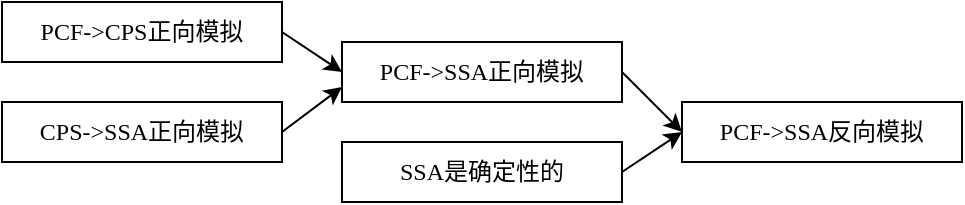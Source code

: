 <mxfile version="20.2.4" type="github">
  <diagram id="Id603tN7NgWHlVoeqDad" name="第 1 页">
    <mxGraphModel dx="782" dy="380" grid="1" gridSize="10" guides="1" tooltips="1" connect="1" arrows="1" fold="1" page="1" pageScale="1" pageWidth="827" pageHeight="1169" math="0" shadow="0">
      <root>
        <mxCell id="0" />
        <mxCell id="1" parent="0" />
        <mxCell id="imOrFulsmnRfFESjlnKb-1" value="&lt;font face=&quot;Times New Roman&quot;&gt;PCF-&amp;gt;CPS正向模拟&lt;/font&gt;" style="rounded=0;whiteSpace=wrap;html=1;" vertex="1" parent="1">
          <mxGeometry x="140" y="140" width="140" height="30" as="geometry" />
        </mxCell>
        <mxCell id="imOrFulsmnRfFESjlnKb-2" value="&lt;font face=&quot;Times New Roman&quot;&gt;CPS-&amp;gt;SSA正向模拟&lt;/font&gt;" style="rounded=0;whiteSpace=wrap;html=1;" vertex="1" parent="1">
          <mxGeometry x="140" y="190" width="140" height="30" as="geometry" />
        </mxCell>
        <mxCell id="imOrFulsmnRfFESjlnKb-3" value="&lt;font face=&quot;Times New Roman&quot;&gt;PCF-&amp;gt;SSA正向模拟&lt;/font&gt;" style="rounded=0;whiteSpace=wrap;html=1;" vertex="1" parent="1">
          <mxGeometry x="310" y="160" width="140" height="30" as="geometry" />
        </mxCell>
        <mxCell id="imOrFulsmnRfFESjlnKb-6" value="" style="endArrow=classic;html=1;rounded=0;fontFamily=Times New Roman;exitX=1;exitY=0.5;exitDx=0;exitDy=0;entryX=0;entryY=0.5;entryDx=0;entryDy=0;" edge="1" parent="1" source="imOrFulsmnRfFESjlnKb-1" target="imOrFulsmnRfFESjlnKb-3">
          <mxGeometry width="50" height="50" relative="1" as="geometry">
            <mxPoint x="380" y="220" as="sourcePoint" />
            <mxPoint x="330" y="160" as="targetPoint" />
          </mxGeometry>
        </mxCell>
        <mxCell id="imOrFulsmnRfFESjlnKb-7" value="" style="endArrow=classic;html=1;rounded=0;fontFamily=Times New Roman;exitX=1;exitY=0.5;exitDx=0;exitDy=0;entryX=0;entryY=0.75;entryDx=0;entryDy=0;" edge="1" parent="1" source="imOrFulsmnRfFESjlnKb-2" target="imOrFulsmnRfFESjlnKb-3">
          <mxGeometry width="50" height="50" relative="1" as="geometry">
            <mxPoint x="290" y="165" as="sourcePoint" />
            <mxPoint x="330" y="180" as="targetPoint" />
          </mxGeometry>
        </mxCell>
        <mxCell id="imOrFulsmnRfFESjlnKb-8" value="&lt;font face=&quot;Times New Roman&quot;&gt;PCF-&amp;gt;SSA反向模拟&lt;/font&gt;" style="rounded=0;whiteSpace=wrap;html=1;" vertex="1" parent="1">
          <mxGeometry x="480" y="190" width="140" height="30" as="geometry" />
        </mxCell>
        <mxCell id="imOrFulsmnRfFESjlnKb-9" value="" style="endArrow=classic;html=1;rounded=0;fontFamily=Times New Roman;exitX=1;exitY=0.5;exitDx=0;exitDy=0;entryX=0;entryY=0.5;entryDx=0;entryDy=0;" edge="1" parent="1" source="imOrFulsmnRfFESjlnKb-3" target="imOrFulsmnRfFESjlnKb-8">
          <mxGeometry width="50" height="50" relative="1" as="geometry">
            <mxPoint x="290" y="165" as="sourcePoint" />
            <mxPoint x="320" y="185" as="targetPoint" />
          </mxGeometry>
        </mxCell>
        <mxCell id="imOrFulsmnRfFESjlnKb-10" value="&lt;font face=&quot;Times New Roman&quot;&gt;SSA是确定性的&lt;/font&gt;" style="rounded=0;whiteSpace=wrap;html=1;" vertex="1" parent="1">
          <mxGeometry x="310" y="210" width="140" height="30" as="geometry" />
        </mxCell>
        <mxCell id="imOrFulsmnRfFESjlnKb-11" value="" style="endArrow=classic;html=1;rounded=0;fontFamily=Times New Roman;exitX=1;exitY=0.5;exitDx=0;exitDy=0;entryX=0;entryY=0.5;entryDx=0;entryDy=0;" edge="1" parent="1" source="imOrFulsmnRfFESjlnKb-10" target="imOrFulsmnRfFESjlnKb-8">
          <mxGeometry width="50" height="50" relative="1" as="geometry">
            <mxPoint x="290" y="215" as="sourcePoint" />
            <mxPoint x="320" y="192.5" as="targetPoint" />
          </mxGeometry>
        </mxCell>
      </root>
    </mxGraphModel>
  </diagram>
</mxfile>
